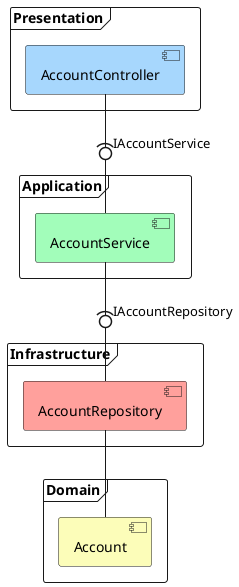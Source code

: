 ```puml
@startuml Account

frame Presentation {
    component [AccountController] as Controller #a7d7fd
}

frame Application {
    component AccountService as Service #a2fdba
}

Controller -(0- Service : IAccountService

frame Infrastructure {
    component [AccountRepository] as Repository #ffa09c
}

Service -(0- Repository : IAccountRepository

frame Domain {
    component Account as Model #fcfdb9  
}

Repository -- Model

@enduml

```